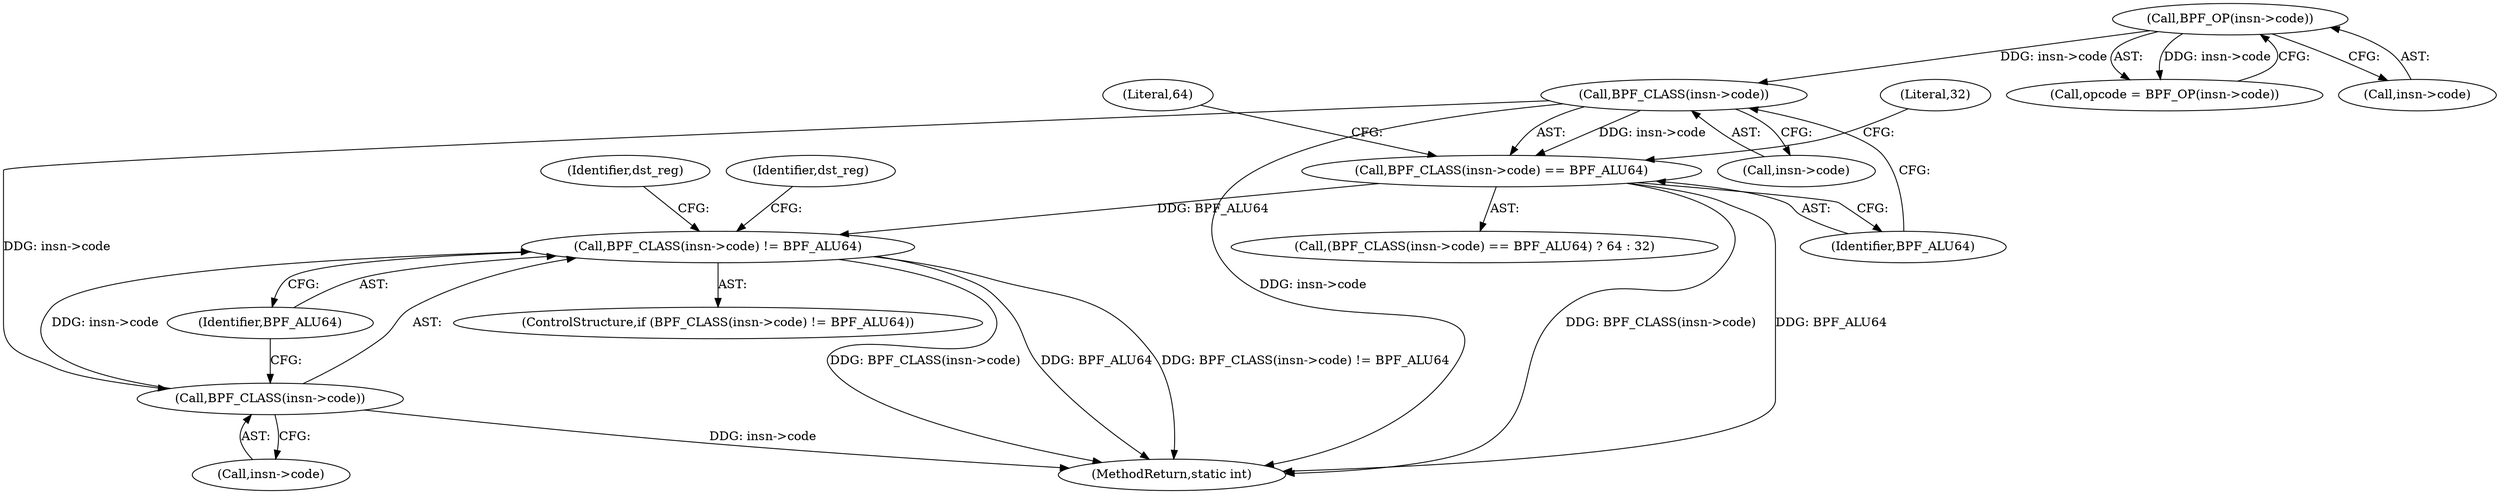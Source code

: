 digraph "0_linux_b799207e1e1816b09e7a5920fbb2d5fcf6edd681@pointer" {
"1000158" [label="(Call,BPF_CLASS(insn->code))"];
"1000143" [label="(Call,BPF_OP(insn->code))"];
"1000157" [label="(Call,BPF_CLASS(insn->code) == BPF_ALU64)"];
"1000848" [label="(Call,BPF_CLASS(insn->code) != BPF_ALU64)"];
"1000849" [label="(Call,BPF_CLASS(insn->code))"];
"1000141" [label="(Call,opcode = BPF_OP(insn->code))"];
"1000156" [label="(Call,(BPF_CLASS(insn->code) == BPF_ALU64) ? 64 : 32)"];
"1000847" [label="(ControlStructure,if (BPF_CLASS(insn->code) != BPF_ALU64))"];
"1000853" [label="(Identifier,BPF_ALU64)"];
"1000848" [label="(Call,BPF_CLASS(insn->code) != BPF_ALU64)"];
"1000158" [label="(Call,BPF_CLASS(insn->code))"];
"1000144" [label="(Call,insn->code)"];
"1000143" [label="(Call,BPF_OP(insn->code))"];
"1000849" [label="(Call,BPF_CLASS(insn->code))"];
"1000856" [label="(Identifier,dst_reg)"];
"1000864" [label="(MethodReturn,static int)"];
"1000159" [label="(Call,insn->code)"];
"1000164" [label="(Literal,32)"];
"1000157" [label="(Call,BPF_CLASS(insn->code) == BPF_ALU64)"];
"1000859" [label="(Identifier,dst_reg)"];
"1000850" [label="(Call,insn->code)"];
"1000163" [label="(Literal,64)"];
"1000162" [label="(Identifier,BPF_ALU64)"];
"1000158" -> "1000157"  [label="AST: "];
"1000158" -> "1000159"  [label="CFG: "];
"1000159" -> "1000158"  [label="AST: "];
"1000162" -> "1000158"  [label="CFG: "];
"1000158" -> "1000864"  [label="DDG: insn->code"];
"1000158" -> "1000157"  [label="DDG: insn->code"];
"1000143" -> "1000158"  [label="DDG: insn->code"];
"1000158" -> "1000849"  [label="DDG: insn->code"];
"1000143" -> "1000141"  [label="AST: "];
"1000143" -> "1000144"  [label="CFG: "];
"1000144" -> "1000143"  [label="AST: "];
"1000141" -> "1000143"  [label="CFG: "];
"1000143" -> "1000141"  [label="DDG: insn->code"];
"1000157" -> "1000156"  [label="AST: "];
"1000157" -> "1000162"  [label="CFG: "];
"1000162" -> "1000157"  [label="AST: "];
"1000163" -> "1000157"  [label="CFG: "];
"1000164" -> "1000157"  [label="CFG: "];
"1000157" -> "1000864"  [label="DDG: BPF_CLASS(insn->code)"];
"1000157" -> "1000864"  [label="DDG: BPF_ALU64"];
"1000157" -> "1000848"  [label="DDG: BPF_ALU64"];
"1000848" -> "1000847"  [label="AST: "];
"1000848" -> "1000853"  [label="CFG: "];
"1000849" -> "1000848"  [label="AST: "];
"1000853" -> "1000848"  [label="AST: "];
"1000856" -> "1000848"  [label="CFG: "];
"1000859" -> "1000848"  [label="CFG: "];
"1000848" -> "1000864"  [label="DDG: BPF_CLASS(insn->code)"];
"1000848" -> "1000864"  [label="DDG: BPF_ALU64"];
"1000848" -> "1000864"  [label="DDG: BPF_CLASS(insn->code) != BPF_ALU64"];
"1000849" -> "1000848"  [label="DDG: insn->code"];
"1000849" -> "1000850"  [label="CFG: "];
"1000850" -> "1000849"  [label="AST: "];
"1000853" -> "1000849"  [label="CFG: "];
"1000849" -> "1000864"  [label="DDG: insn->code"];
}
